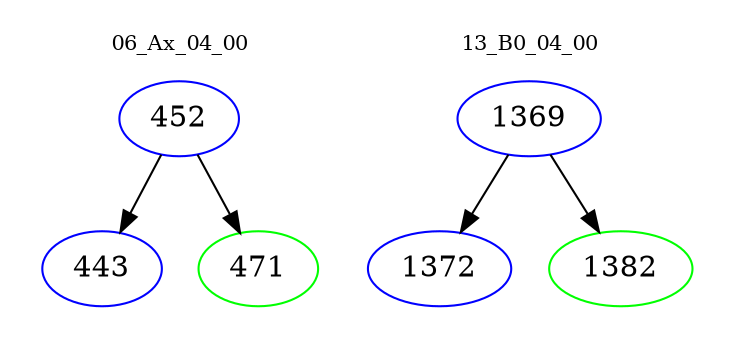 digraph{
subgraph cluster_0 {
color = white
label = "06_Ax_04_00";
fontsize=10;
T0_452 [label="452", color="blue"]
T0_452 -> T0_443 [color="black"]
T0_443 [label="443", color="blue"]
T0_452 -> T0_471 [color="black"]
T0_471 [label="471", color="green"]
}
subgraph cluster_1 {
color = white
label = "13_B0_04_00";
fontsize=10;
T1_1369 [label="1369", color="blue"]
T1_1369 -> T1_1372 [color="black"]
T1_1372 [label="1372", color="blue"]
T1_1369 -> T1_1382 [color="black"]
T1_1382 [label="1382", color="green"]
}
}
